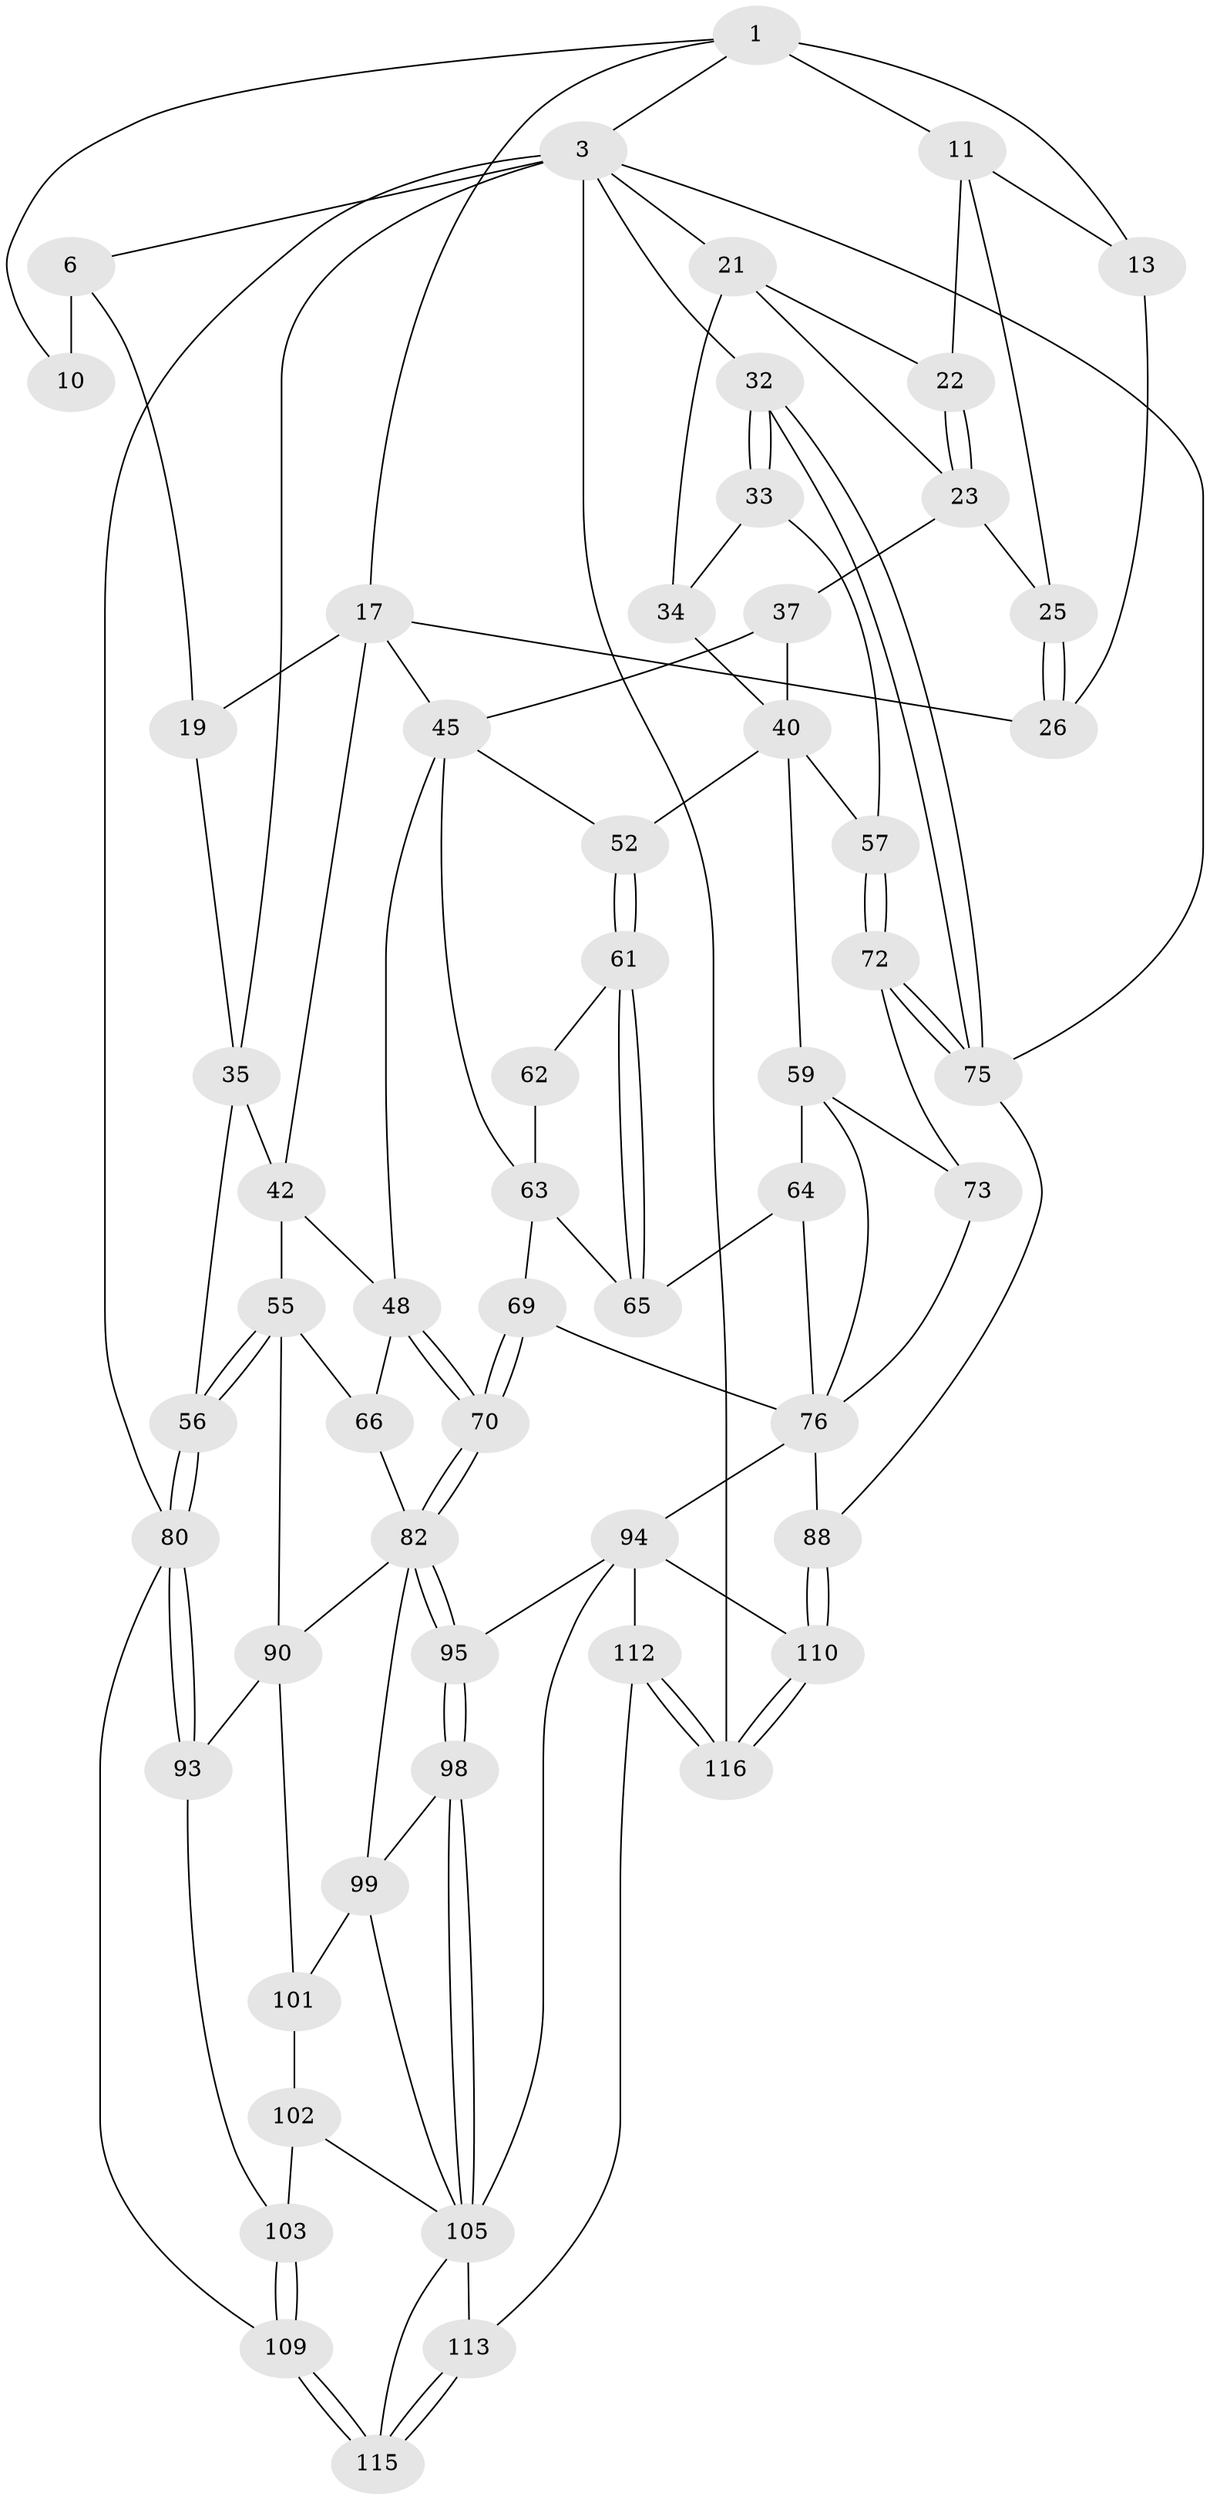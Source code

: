 // original degree distribution, {3: 0.017241379310344827, 4: 0.2413793103448276, 6: 0.22413793103448276, 5: 0.5172413793103449}
// Generated by graph-tools (version 1.1) at 2025/28/03/15/25 16:28:00]
// undirected, 58 vertices, 127 edges
graph export_dot {
graph [start="1"]
  node [color=gray90,style=filled];
  1 [pos="+0.44296563596694477+0",super="+2+8"];
  3 [pos="+0.9137387976784866+0",super="+20+4"];
  6 [pos="+0+0",super="+14+7"];
  10 [pos="+0.262743092674459+0"];
  11 [pos="+0.5570539500558254+0.05777723684147405",super="+12"];
  13 [pos="+0.44006786819631344+0.07787580966924122",super="+15"];
  17 [pos="+0.24123023968782573+0.1978779795191301",super="+18+27"];
  19 [pos="+0.16423097354025473+0.16776473281186352"];
  21 [pos="+0.828817616294061+0.05700375171953045",super="+29"];
  22 [pos="+0.6298647416452826+0.10610714030391157"];
  23 [pos="+0.6442177123179569+0.1816670961047729",super="+31+24"];
  25 [pos="+0.5273203603997291+0.1598442376098482"];
  26 [pos="+0.4035403194879332+0.20153231158152643"];
  32 [pos="+1+0.3486619650350034"];
  33 [pos="+0.9403311958242059+0.2971328814063856"];
  34 [pos="+0.8955153195290685+0.2788593967828608",super="+39"];
  35 [pos="+0.06569628898746502+0.15884217804101936",super="+36"];
  37 [pos="+0.6628065454081771+0.2794559479473853",super="+38"];
  40 [pos="+0.7678272362054182+0.3536495902974344",super="+41+58"];
  42 [pos="+0.14152967539855754+0.23492895272883327",super="+50+43"];
  45 [pos="+0.5253347540503677+0.3238163197073336",super="+46"];
  48 [pos="+0.2791396481570594+0.44867529758013885",super="+49"];
  52 [pos="+0.5978631809107342+0.3723688987329765"];
  55 [pos="+0+0.5009191511549561",super="+67"];
  56 [pos="+0+0.4955314740781586"];
  57 [pos="+0.8575622425373375+0.4475800002691583"];
  59 [pos="+0.7664628232727163+0.4318543795165461",super="+74+60"];
  61 [pos="+0.6021514717043598+0.4586525586992329"];
  62 [pos="+0.5289213074027843+0.4561817655075144"];
  63 [pos="+0.46218232597500164+0.407953243669638",super="+68"];
  64 [pos="+0.6567911068787506+0.4957327762612642"];
  65 [pos="+0.6051511480519731+0.4636089090206613"];
  66 [pos="+0.23646289165015094+0.5362840029652515"];
  69 [pos="+0.4850444913570857+0.6035545273790315",super="+79"];
  70 [pos="+0.48469529913389436+0.6038534289005069"];
  72 [pos="+0.9372370012276884+0.5340972134259336"];
  73 [pos="+0.8583359338427573+0.5769794386982604"];
  75 [pos="+1+0.5252275080344557",super="+87"];
  76 [pos="+0.7571037110988623+0.5151393572795661",super="+77+78"];
  80 [pos="+0+0.8336104820017685",super="+81"];
  82 [pos="+0.4668413473813309+0.6606889899296563",super="+83"];
  88 [pos="+0.7921786544423587+0.8283510980864971"];
  90 [pos="+0.18028008150514047+0.751895850101701",super="+91+97"];
  93 [pos="+0.006275466894401465+0.7884151796251702",super="+100"];
  94 [pos="+0.6374265369156009+0.7651536174998654",super="+104"];
  95 [pos="+0.46942079628986016+0.6689333318409035"];
  98 [pos="+0.43490499221891926+0.8113656259084201"];
  99 [pos="+0.38617190689765596+0.8067291625652601",super="+106"];
  101 [pos="+0.2703462252653855+0.822809773743321"];
  102 [pos="+0.1797803980767294+0.9033696810419312"];
  103 [pos="+0.13730381871732364+0.8676642824929995"];
  105 [pos="+0.4553436848936785+0.8501070468142484",super="+107"];
  109 [pos="+0+1"];
  110 [pos="+0.7992703382094353+0.8553113538237103"];
  112 [pos="+0.48833384846918293+1"];
  113 [pos="+0.4585930684681955+1"];
  115 [pos="+0.15652696737243696+1"];
  116 [pos="+1+1"];
  1 -- 3;
  1 -- 11;
  1 -- 17;
  1 -- 10;
  1 -- 13 [weight=2];
  3 -- 21;
  3 -- 32;
  3 -- 35;
  3 -- 116;
  3 -- 6;
  3 -- 75;
  3 -- 80 [weight=2];
  6 -- 10 [weight=2];
  6 -- 19;
  11 -- 22;
  11 -- 25;
  11 -- 13;
  13 -- 26;
  17 -- 42;
  17 -- 19;
  17 -- 26;
  17 -- 45;
  19 -- 35;
  21 -- 22;
  21 -- 34 [weight=2];
  21 -- 23;
  22 -- 23;
  22 -- 23;
  23 -- 37 [weight=2];
  23 -- 25;
  25 -- 26;
  25 -- 26;
  32 -- 33;
  32 -- 33;
  32 -- 75;
  32 -- 75;
  33 -- 34;
  33 -- 57;
  34 -- 40;
  35 -- 56;
  35 -- 42 [weight=2];
  37 -- 45;
  37 -- 40;
  40 -- 52;
  40 -- 59 [weight=2];
  40 -- 57;
  42 -- 48;
  42 -- 55;
  45 -- 52;
  45 -- 48;
  45 -- 63;
  48 -- 70;
  48 -- 70;
  48 -- 66;
  52 -- 61;
  52 -- 61;
  55 -- 56;
  55 -- 56;
  55 -- 66;
  55 -- 90;
  56 -- 80;
  56 -- 80;
  57 -- 72;
  57 -- 72;
  59 -- 73;
  59 -- 76;
  59 -- 64;
  61 -- 62;
  61 -- 65;
  61 -- 65;
  62 -- 63 [weight=2];
  63 -- 65;
  63 -- 69;
  64 -- 65;
  64 -- 76;
  66 -- 82;
  69 -- 70;
  69 -- 70;
  69 -- 76 [weight=2];
  70 -- 82;
  70 -- 82;
  72 -- 73;
  72 -- 75;
  72 -- 75;
  73 -- 76;
  75 -- 88;
  76 -- 88;
  76 -- 94;
  80 -- 93;
  80 -- 93;
  80 -- 109;
  82 -- 95;
  82 -- 95;
  82 -- 99;
  82 -- 90 [weight=2];
  88 -- 110;
  88 -- 110;
  90 -- 93 [weight=2];
  90 -- 101;
  93 -- 103;
  94 -- 95;
  94 -- 112;
  94 -- 105;
  94 -- 110;
  95 -- 98;
  95 -- 98;
  98 -- 99;
  98 -- 105;
  98 -- 105;
  99 -- 101;
  99 -- 105;
  101 -- 102;
  102 -- 103;
  102 -- 105;
  103 -- 109;
  103 -- 109;
  105 -- 113;
  105 -- 115;
  109 -- 115;
  109 -- 115;
  110 -- 116;
  110 -- 116;
  112 -- 113;
  112 -- 116;
  112 -- 116;
  113 -- 115;
  113 -- 115;
}
